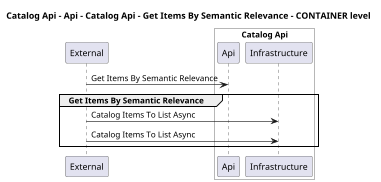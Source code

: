 @startuml
skinparam dpi 60

title Catalog Api - Api - Catalog Api - Get Items By Semantic Relevance - CONTAINER level

participant "External" as C4InterFlow.SoftwareSystems.ExternalSystem

box "Catalog Api" #White
    participant "Api" as dotnet.eShop.Architecture.SoftwareSystems.CatalogApi.Containers.Api
    participant "Infrastructure" as dotnet.eShop.Architecture.SoftwareSystems.CatalogApi.Containers.Infrastructure
end box


C4InterFlow.SoftwareSystems.ExternalSystem -> dotnet.eShop.Architecture.SoftwareSystems.CatalogApi.Containers.Api : Get Items By Semantic Relevance
group Get Items By Semantic Relevance
C4InterFlow.SoftwareSystems.ExternalSystem -> dotnet.eShop.Architecture.SoftwareSystems.CatalogApi.Containers.Infrastructure : Catalog Items To List Async
C4InterFlow.SoftwareSystems.ExternalSystem -> dotnet.eShop.Architecture.SoftwareSystems.CatalogApi.Containers.Infrastructure : Catalog Items To List Async
end


@enduml

